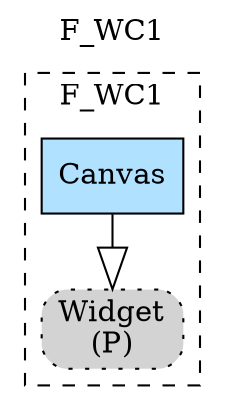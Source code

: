 digraph {graph[label=F_WC1,labelloc=tl,labelfontsize=12];
subgraph cluster_F_WC1{style=dashed;label=F_WC1;
"Canvas"[shape=record,fillcolor=lightskyblue1,style = filled,label="Canvas"];
"PWidget"[shape=box,fillcolor=lightgray,style ="rounded,filled,dotted",label=<Widget<br/>(P)>];

"Canvas"->"PWidget"[arrowhead=onormal,arrowsize=2.0];
}

}